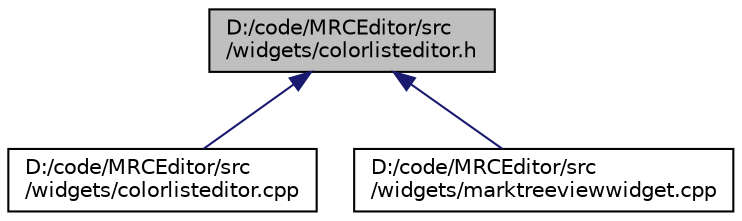 digraph "D:/code/MRCEditor/src/widgets/colorlisteditor.h"
{
  edge [fontname="Helvetica",fontsize="10",labelfontname="Helvetica",labelfontsize="10"];
  node [fontname="Helvetica",fontsize="10",shape=record];
  Node2 [label="D:/code/MRCEditor/src\l/widgets/colorlisteditor.h",height=0.2,width=0.4,color="black", fillcolor="grey75", style="filled", fontcolor="black"];
  Node2 -> Node3 [dir="back",color="midnightblue",fontsize="10",style="solid",fontname="Helvetica"];
  Node3 [label="D:/code/MRCEditor/src\l/widgets/colorlisteditor.cpp",height=0.2,width=0.4,color="black", fillcolor="white", style="filled",URL="$colorlisteditor_8cpp.html"];
  Node2 -> Node4 [dir="back",color="midnightblue",fontsize="10",style="solid",fontname="Helvetica"];
  Node4 [label="D:/code/MRCEditor/src\l/widgets/marktreeviewwidget.cpp",height=0.2,width=0.4,color="black", fillcolor="white", style="filled",URL="$marktreeviewwidget_8cpp.html"];
}
